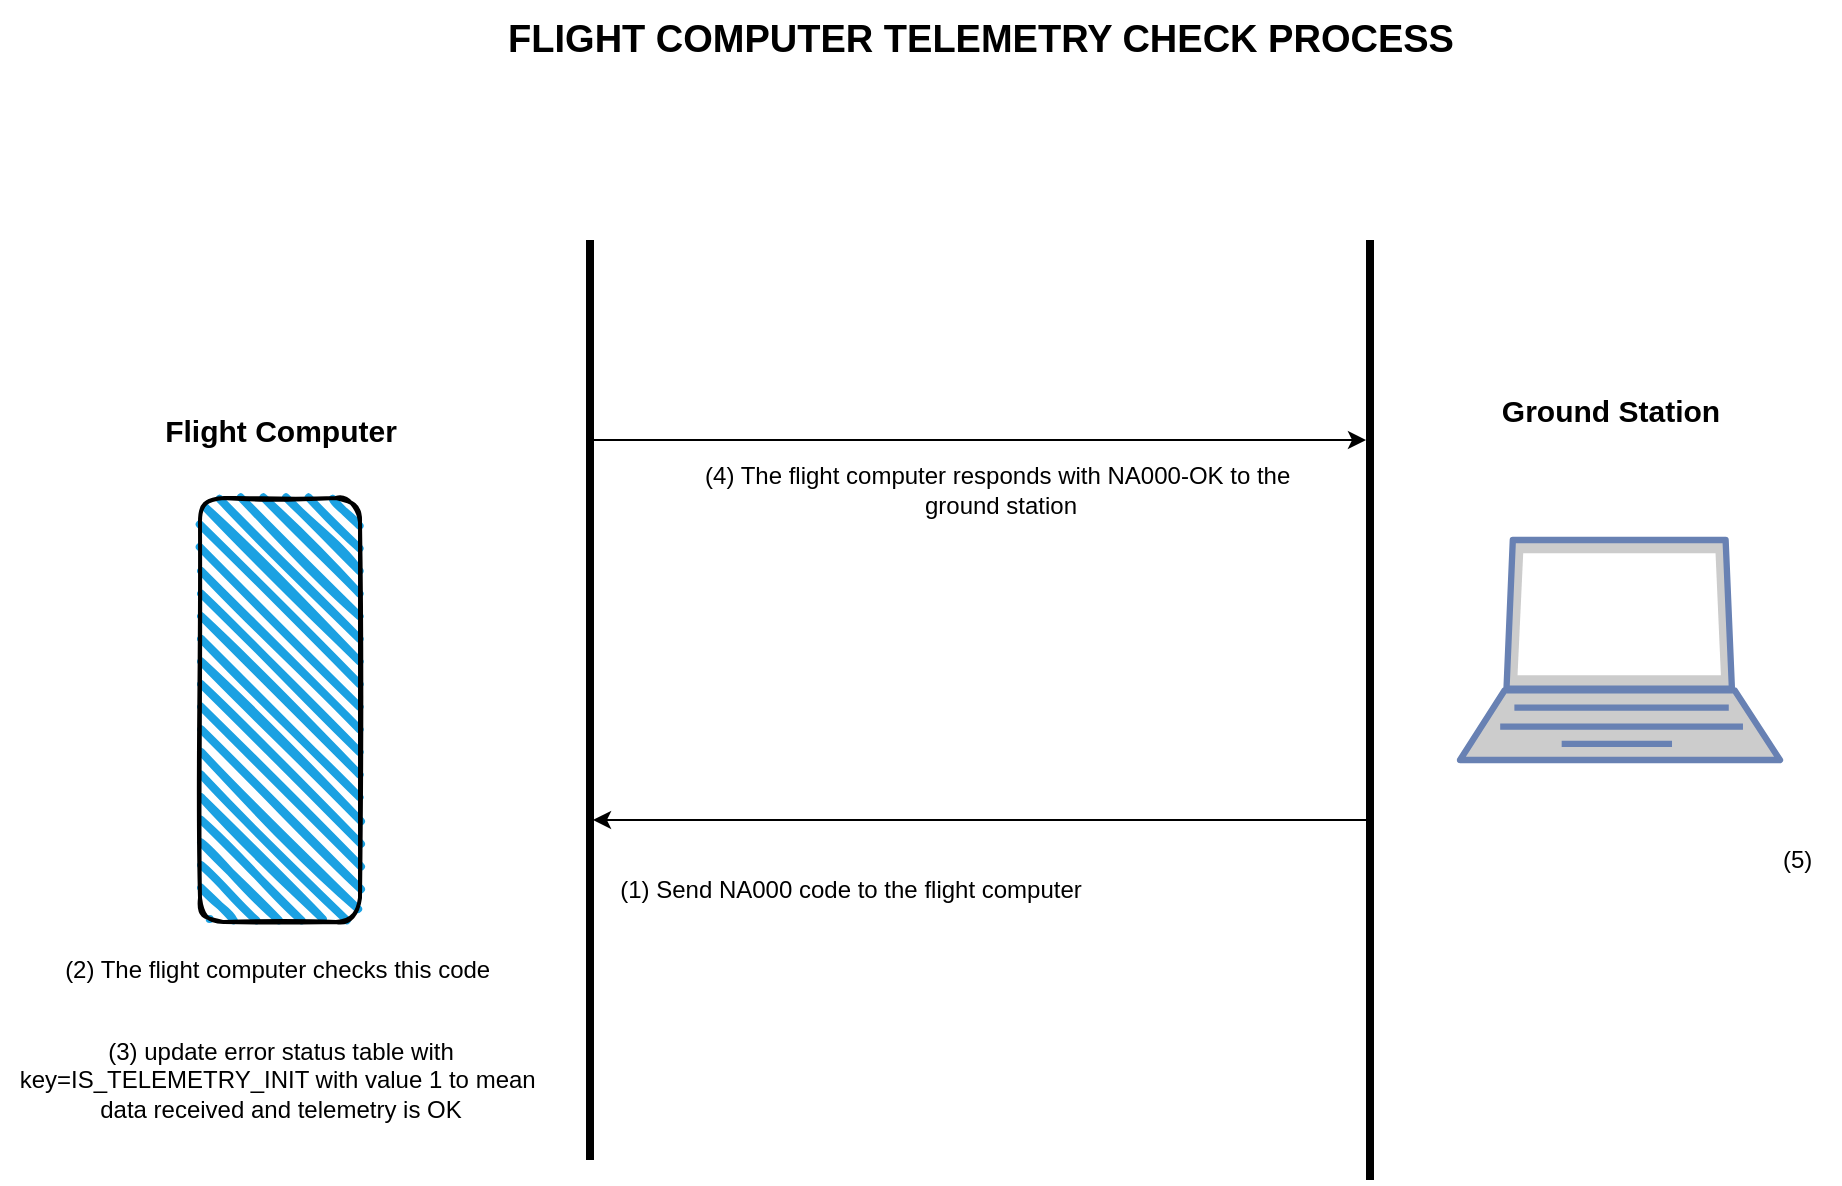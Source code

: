 <mxfile version="23.1.5" type="device">
  <diagram name="Page-1" id="bPknO2kfw8Z8NfzmsMuK">
    <mxGraphModel dx="1808" dy="658" grid="1" gridSize="10" guides="1" tooltips="1" connect="1" arrows="1" fold="1" page="1" pageScale="1" pageWidth="850" pageHeight="1100" math="0" shadow="0">
      <root>
        <mxCell id="0" />
        <mxCell id="1" parent="0" />
        <mxCell id="kISH2zRv3QHNU1Csv-r9-3" value="" style="line;strokeWidth=4;direction=south;html=1;perimeter=backbonePerimeter;points=[];outlineConnect=0;" vertex="1" parent="1">
          <mxGeometry x="630" y="240" width="10" height="470" as="geometry" />
        </mxCell>
        <mxCell id="kISH2zRv3QHNU1Csv-r9-4" value="" style="line;strokeWidth=4;direction=south;html=1;perimeter=backbonePerimeter;points=[];outlineConnect=0;" vertex="1" parent="1">
          <mxGeometry x="240" y="240" width="10" height="460" as="geometry" />
        </mxCell>
        <mxCell id="kISH2zRv3QHNU1Csv-r9-5" value="&lt;b&gt;&lt;font style=&quot;font-size: 15px;&quot;&gt;Ground Station&lt;/font&gt;&lt;/b&gt;" style="text;html=1;align=center;verticalAlign=middle;resizable=0;points=[];autosize=1;strokeColor=none;fillColor=none;" vertex="1" parent="1">
          <mxGeometry x="690" y="310" width="130" height="30" as="geometry" />
        </mxCell>
        <mxCell id="kISH2zRv3QHNU1Csv-r9-6" value="" style="fontColor=#0066CC;verticalAlign=top;verticalLabelPosition=bottom;labelPosition=center;align=center;html=1;outlineConnect=0;fillColor=#CCCCCC;strokeColor=#6881B3;gradientColor=none;gradientDirection=north;strokeWidth=2;shape=mxgraph.networks.laptop;" vertex="1" parent="1">
          <mxGeometry x="680" y="390" width="160" height="110" as="geometry" />
        </mxCell>
        <mxCell id="kISH2zRv3QHNU1Csv-r9-8" value="" style="rounded=1;whiteSpace=wrap;html=1;strokeWidth=2;fillWeight=4;hachureGap=8;hachureAngle=45;fillColor=#1ba1e2;sketch=1;" vertex="1" parent="1">
          <mxGeometry x="50" y="369" width="80" height="212" as="geometry" />
        </mxCell>
        <mxCell id="kISH2zRv3QHNU1Csv-r9-9" value="&lt;b&gt;&lt;font style=&quot;font-size: 15px;&quot;&gt;Flight Computer&lt;/font&gt;&lt;/b&gt;" style="text;html=1;align=center;verticalAlign=middle;resizable=0;points=[];autosize=1;strokeColor=none;fillColor=none;" vertex="1" parent="1">
          <mxGeometry x="20" y="320" width="140" height="30" as="geometry" />
        </mxCell>
        <mxCell id="kISH2zRv3QHNU1Csv-r9-10" value="&lt;b&gt;&lt;font style=&quot;font-size: 19px;&quot;&gt;FLIGHT COMPUTER TELEMETRY CHECK PROCESS&lt;/font&gt;&lt;/b&gt;" style="text;html=1;align=center;verticalAlign=middle;resizable=0;points=[];autosize=1;strokeColor=none;fillColor=none;" vertex="1" parent="1">
          <mxGeometry x="190" y="120" width="500" height="40" as="geometry" />
        </mxCell>
        <mxCell id="kISH2zRv3QHNU1Csv-r9-11" value="" style="endArrow=classic;html=1;rounded=0;" edge="1" parent="1" target="kISH2zRv3QHNU1Csv-r9-3">
          <mxGeometry width="50" height="50" relative="1" as="geometry">
            <mxPoint x="243" y="340" as="sourcePoint" />
            <mxPoint x="630" y="340" as="targetPoint" />
          </mxGeometry>
        </mxCell>
        <mxCell id="kISH2zRv3QHNU1Csv-r9-12" value="" style="endArrow=classic;html=1;rounded=0;" edge="1" parent="1" target="kISH2zRv3QHNU1Csv-r9-4">
          <mxGeometry width="50" height="50" relative="1" as="geometry">
            <mxPoint x="637" y="530" as="sourcePoint" />
            <mxPoint x="250" y="530" as="targetPoint" />
          </mxGeometry>
        </mxCell>
        <mxCell id="kISH2zRv3QHNU1Csv-r9-13" value="(1) Send NA000 code to the flight computer" style="text;html=1;align=center;verticalAlign=middle;resizable=0;points=[];autosize=1;strokeColor=none;fillColor=none;" vertex="1" parent="1">
          <mxGeometry x="250" y="550" width="250" height="30" as="geometry" />
        </mxCell>
        <mxCell id="kISH2zRv3QHNU1Csv-r9-14" value="(2) The flight computer checks this code&amp;nbsp;" style="text;html=1;align=center;verticalAlign=middle;resizable=0;points=[];autosize=1;strokeColor=none;fillColor=none;" vertex="1" parent="1">
          <mxGeometry x="-30" y="590" width="240" height="30" as="geometry" />
        </mxCell>
        <mxCell id="kISH2zRv3QHNU1Csv-r9-16" value="(3) update error status table with &lt;br&gt;key=IS_TELEMETRY_INIT with value 1 to mean&amp;nbsp;&lt;br&gt;data received and telemetry is OK" style="text;html=1;align=center;verticalAlign=middle;resizable=0;points=[];autosize=1;strokeColor=none;fillColor=none;" vertex="1" parent="1">
          <mxGeometry x="-50" y="630" width="280" height="60" as="geometry" />
        </mxCell>
        <mxCell id="kISH2zRv3QHNU1Csv-r9-17" value="(4) The flight computer responds with NA000-OK to the&amp;nbsp;&lt;br&gt;ground station" style="text;html=1;align=center;verticalAlign=middle;resizable=0;points=[];autosize=1;strokeColor=none;fillColor=none;" vertex="1" parent="1">
          <mxGeometry x="290" y="345" width="320" height="40" as="geometry" />
        </mxCell>
        <mxCell id="kISH2zRv3QHNU1Csv-r9-18" value="(5)&amp;nbsp;" style="text;html=1;align=center;verticalAlign=middle;resizable=0;points=[];autosize=1;strokeColor=none;fillColor=none;" vertex="1" parent="1">
          <mxGeometry x="830" y="535" width="40" height="30" as="geometry" />
        </mxCell>
      </root>
    </mxGraphModel>
  </diagram>
</mxfile>
